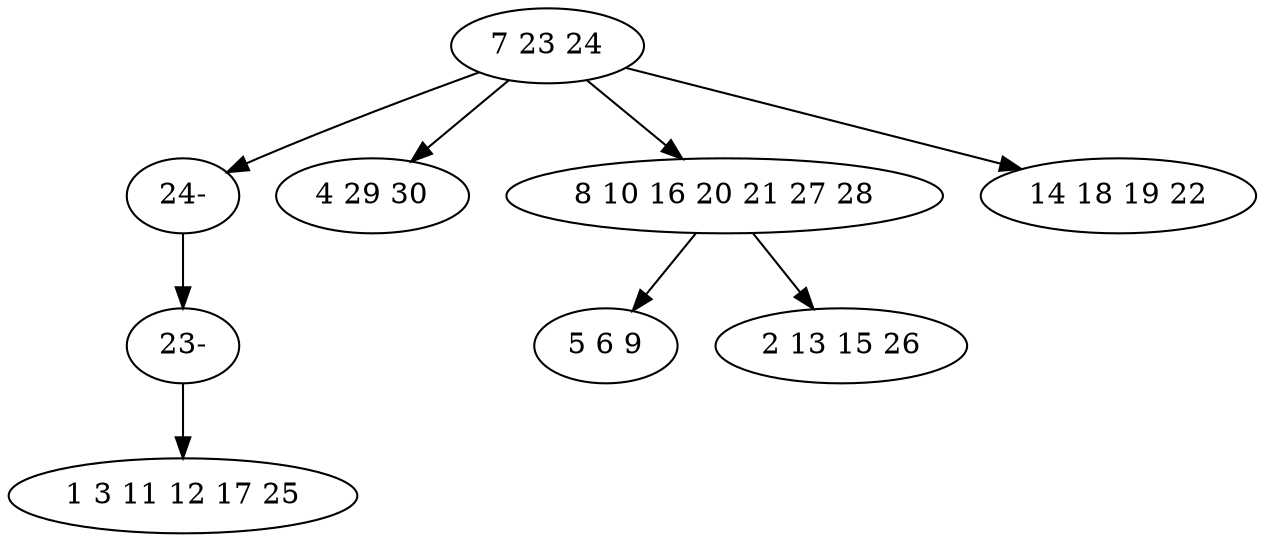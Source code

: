 digraph true_tree {
	"0" -> "7"
	"0" -> "2"
	"0" -> "3"
	"0" -> "4"
	"3" -> "5"
	"3" -> "6"
	"7" -> "8"
	"8" -> "1"
	"0" [label="7 23 24"];
	"1" [label="1 3 11 12 17 25"];
	"2" [label="4 29 30"];
	"3" [label="8 10 16 20 21 27 28"];
	"4" [label="14 18 19 22"];
	"5" [label="5 6 9"];
	"6" [label="2 13 15 26"];
	"7" [label="24-"];
	"8" [label="23-"];
}
